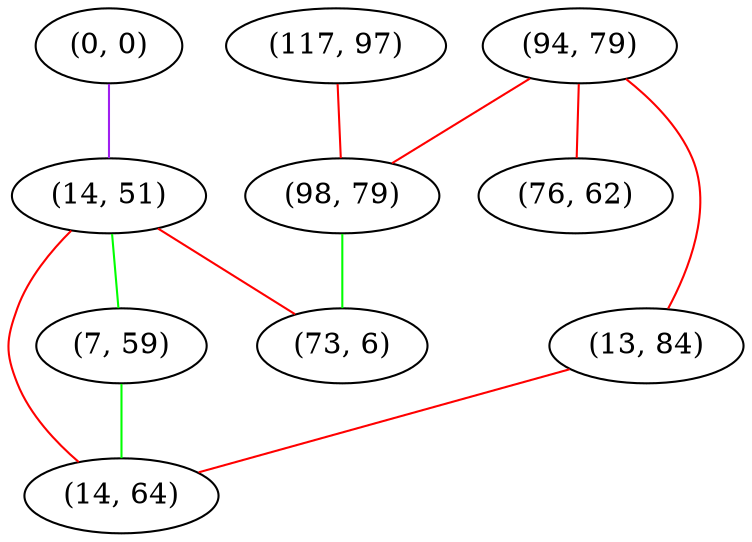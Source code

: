 graph "" {
"(0, 0)";
"(94, 79)";
"(14, 51)";
"(7, 59)";
"(76, 62)";
"(117, 97)";
"(98, 79)";
"(13, 84)";
"(73, 6)";
"(14, 64)";
"(0, 0)" -- "(14, 51)"  [color=purple, key=0, weight=4];
"(94, 79)" -- "(98, 79)"  [color=red, key=0, weight=1];
"(94, 79)" -- "(13, 84)"  [color=red, key=0, weight=1];
"(94, 79)" -- "(76, 62)"  [color=red, key=0, weight=1];
"(14, 51)" -- "(7, 59)"  [color=green, key=0, weight=2];
"(14, 51)" -- "(73, 6)"  [color=red, key=0, weight=1];
"(14, 51)" -- "(14, 64)"  [color=red, key=0, weight=1];
"(7, 59)" -- "(14, 64)"  [color=green, key=0, weight=2];
"(117, 97)" -- "(98, 79)"  [color=red, key=0, weight=1];
"(98, 79)" -- "(73, 6)"  [color=green, key=0, weight=2];
"(13, 84)" -- "(14, 64)"  [color=red, key=0, weight=1];
}
